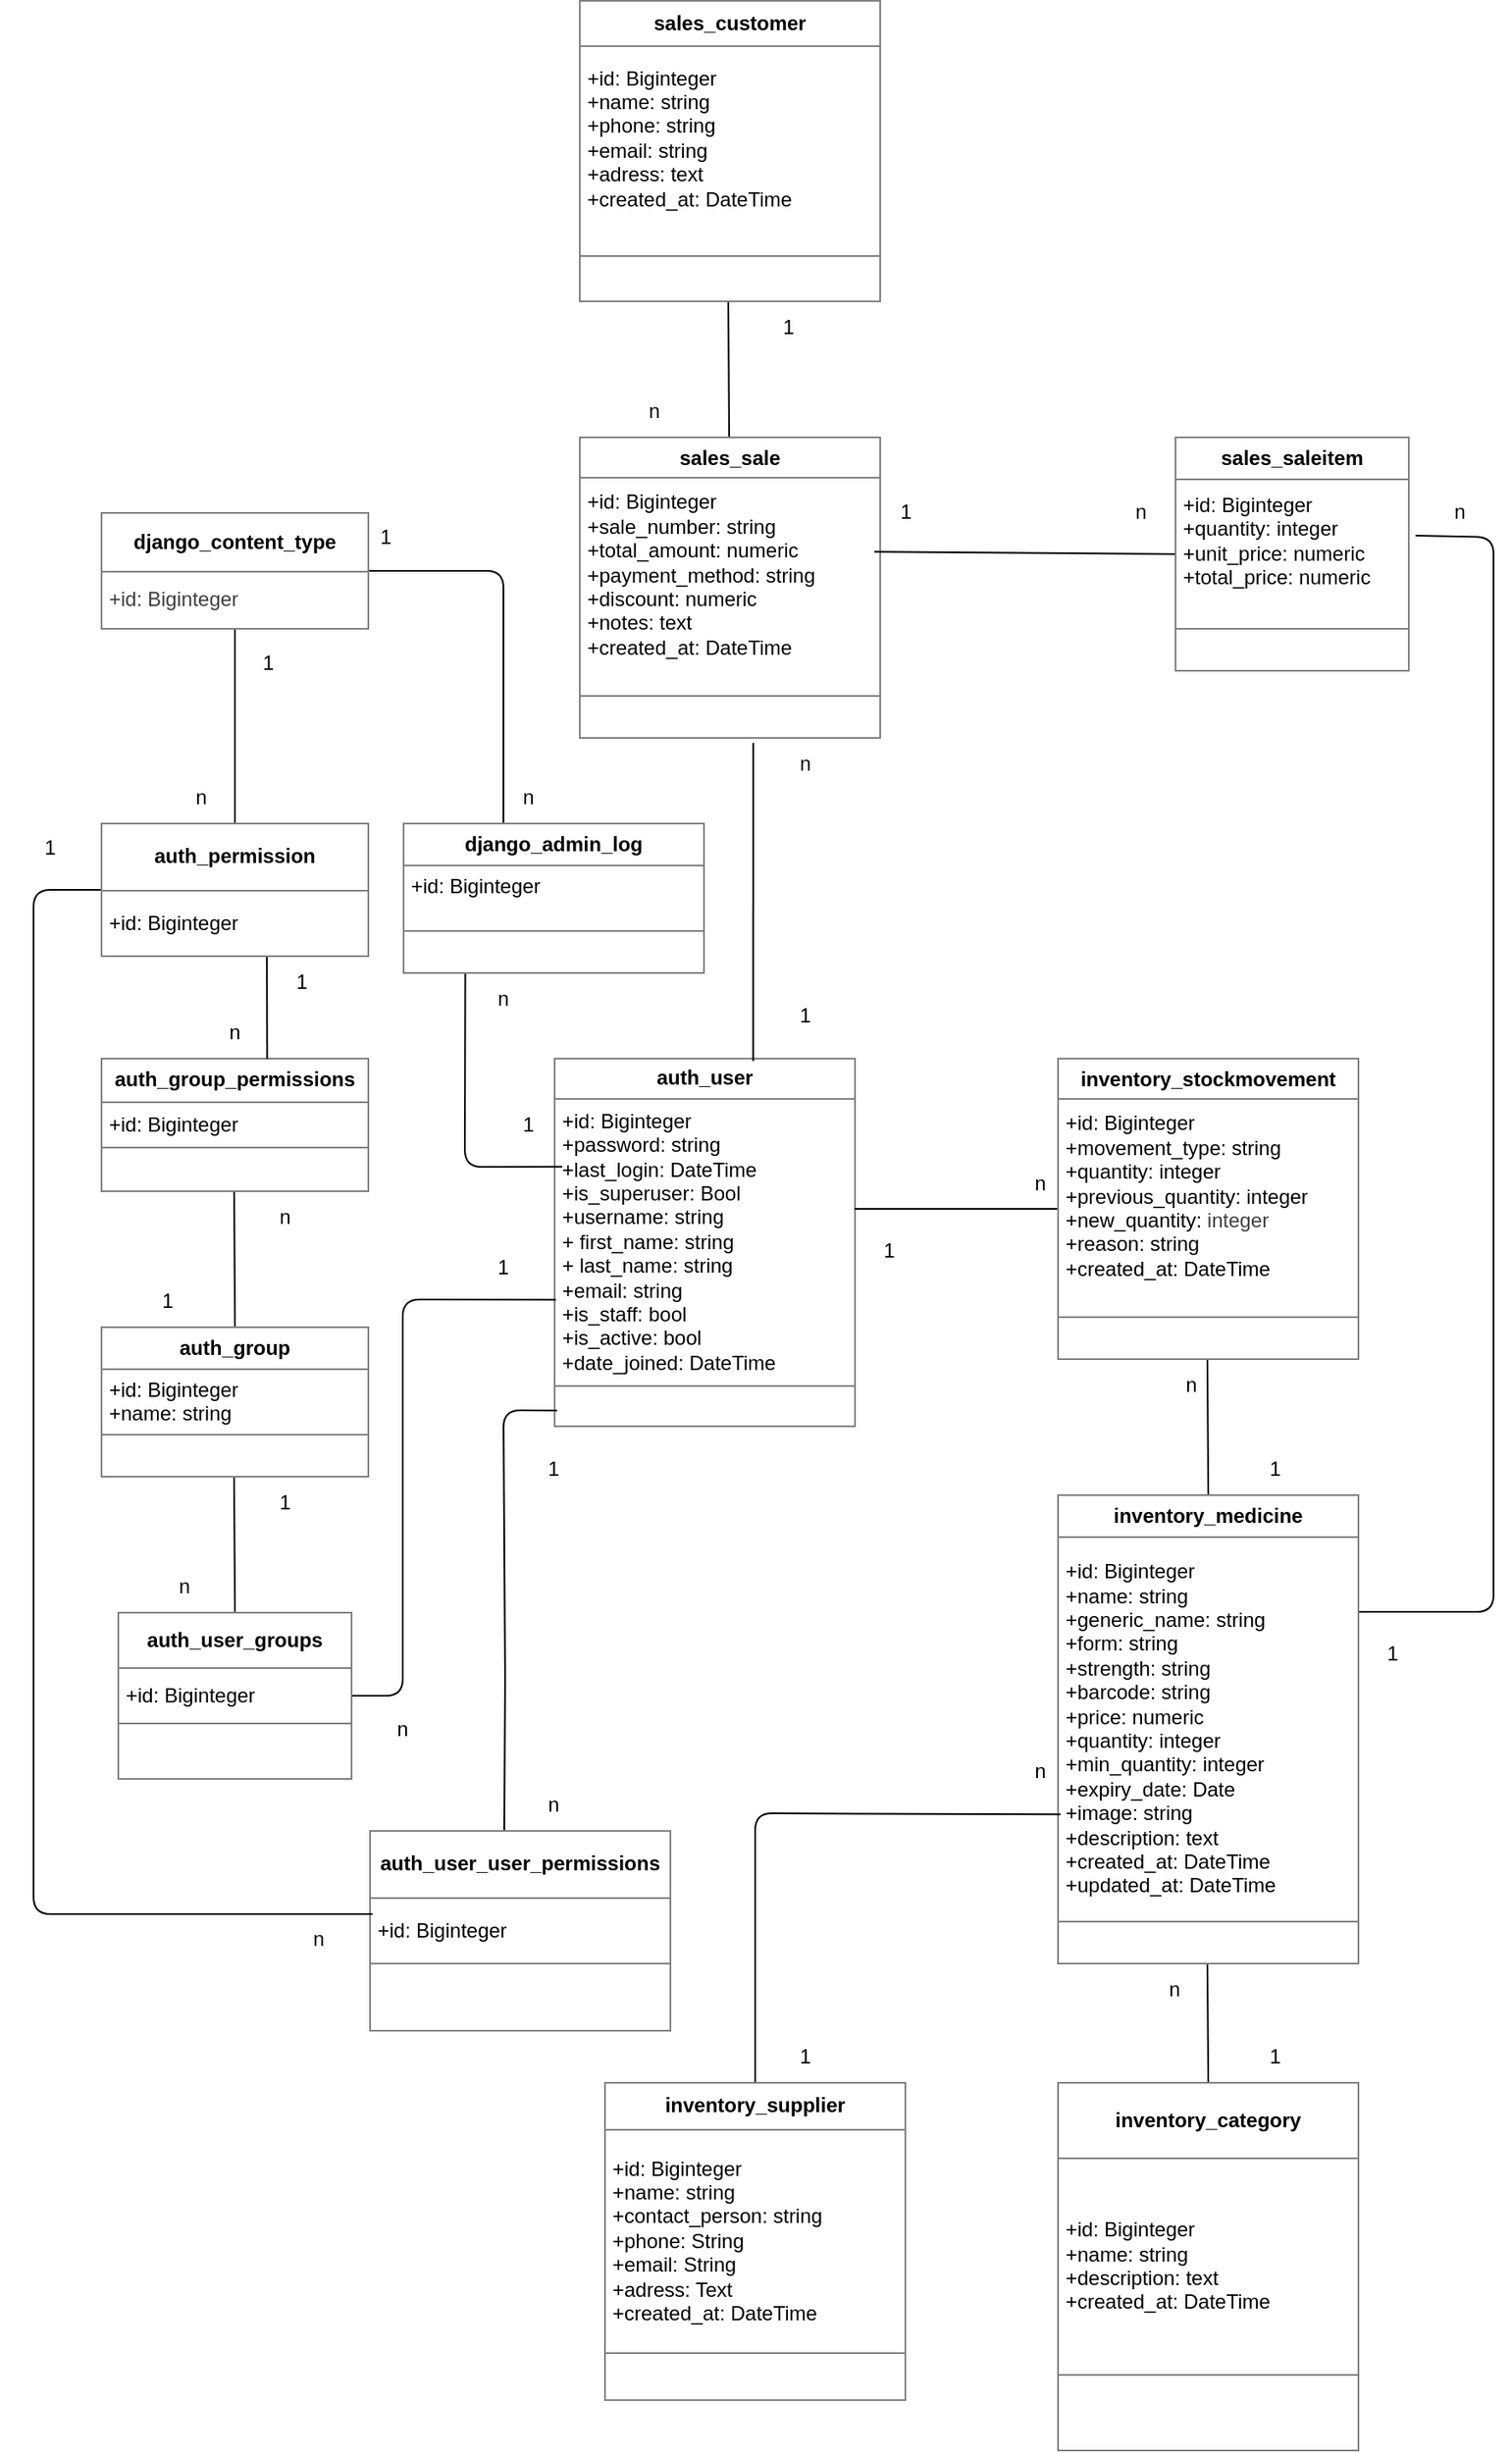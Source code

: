 <mxfile>
    <diagram id="g2DqvVRs4uAkMcymfNZp" name="Page-1">
        <mxGraphModel dx="3474" dy="1894" grid="1" gridSize="10" guides="1" tooltips="1" connect="1" arrows="1" fold="1" page="1" pageScale="1" pageWidth="850" pageHeight="1100" math="0" shadow="0">
            <root>
                <mxCell id="0"/>
                <mxCell id="1" parent="0"/>
                <mxCell id="9" value="&lt;table border=&quot;1&quot; width=&quot;100%&quot; height=&quot;100%&quot; cellpadding=&quot;4&quot; style=&quot;width:100%;height:100%;border-collapse:collapse;&quot;&gt;&lt;tbody&gt;&lt;tr&gt;&lt;th style=&quot;text-align: center;&quot;&gt;inventory_supplier&lt;/th&gt;&lt;/tr&gt;&lt;tr&gt;&lt;td&gt;+id: Biginteger&lt;br&gt;+name: string&lt;br&gt;+contact_person: string&lt;br&gt;+phone: String&lt;br&gt;+email: String&lt;br&gt;+adress: Text&lt;br&gt;+created_at: DateTime&lt;/td&gt;&lt;/tr&gt;&lt;tr&gt;&lt;td&gt;&lt;br&gt;&lt;/td&gt;&lt;/tr&gt;&lt;/tbody&gt;&lt;/table&gt;" style="text;html=1;whiteSpace=wrap;strokeColor=none;fillColor=none;overflow=fill;align=left;" parent="1" vertex="1">
                    <mxGeometry x="-500" y="520" width="180" height="190" as="geometry"/>
                </mxCell>
                <mxCell id="10" value="&lt;table border=&quot;1&quot; width=&quot;100%&quot; height=&quot;100%&quot; cellpadding=&quot;4&quot; style=&quot;width:100%;height:100%;border-collapse:collapse;&quot;&gt;&lt;tbody&gt;&lt;tr&gt;&lt;th align=&quot;center&quot;&gt;auth_user&lt;/th&gt;&lt;/tr&gt;&lt;tr&gt;&lt;td&gt;+id: Biginteger&lt;br&gt;+password: string&lt;br&gt;+last_login: DateTime&lt;br&gt;+is_superuser: Bool&lt;br&gt;+username: string&lt;br&gt;+ first_name: string&lt;br&gt;+ last_name: string&lt;br&gt;+email: string&lt;br&gt;+is_staff: bool&lt;br&gt;+is_active: bool&lt;br&gt;+date_joined: DateTime&lt;/td&gt;&lt;/tr&gt;&lt;tr&gt;&lt;td&gt;&lt;br&gt;&lt;/td&gt;&lt;/tr&gt;&lt;/tbody&gt;&lt;/table&gt;" style="text;html=1;whiteSpace=wrap;strokeColor=none;fillColor=none;overflow=fill;" parent="1" vertex="1">
                    <mxGeometry x="-530" y="-90" width="180" height="220" as="geometry"/>
                </mxCell>
                <mxCell id="13" value="&lt;table border=&quot;1&quot; width=&quot;100%&quot; height=&quot;100%&quot; cellpadding=&quot;4&quot; style=&quot;width:100%;height:100%;border-collapse:collapse;&quot;&gt;&lt;tbody&gt;&lt;tr&gt;&lt;th align=&quot;center&quot;&gt;auth_group_permissions&lt;/th&gt;&lt;/tr&gt;&lt;tr&gt;&lt;td&gt;+id: Biginteger&lt;br&gt;&lt;/td&gt;&lt;/tr&gt;&lt;tr&gt;&lt;td&gt;&lt;br&gt;&lt;/td&gt;&lt;/tr&gt;&lt;/tbody&gt;&lt;/table&gt;" style="text;html=1;whiteSpace=wrap;strokeColor=none;fillColor=none;overflow=fill;" parent="1" vertex="1">
                    <mxGeometry x="-800" y="-90" width="160" height="80" as="geometry"/>
                </mxCell>
                <mxCell id="14" value="&lt;table border=&quot;1&quot; width=&quot;100%&quot; height=&quot;100%&quot; cellpadding=&quot;4&quot; style=&quot;width:100%;height:100%;border-collapse:collapse;&quot;&gt;&lt;tbody&gt;&lt;tr&gt;&lt;th align=&quot;center&quot;&gt;auth_permission&lt;/th&gt;&lt;/tr&gt;&lt;tr&gt;&lt;td&gt;+id: Biginteger&lt;br&gt;&lt;/td&gt;&lt;/tr&gt;&lt;/tbody&gt;&lt;/table&gt;" style="text;html=1;whiteSpace=wrap;strokeColor=none;fillColor=none;overflow=fill;" parent="1" vertex="1">
                    <mxGeometry x="-800" y="-230" width="160" height="80" as="geometry"/>
                </mxCell>
                <mxCell id="16" value="&lt;table border=&quot;1&quot; width=&quot;100%&quot; height=&quot;100%&quot; cellpadding=&quot;4&quot; style=&quot;width:100%;height:100%;border-collapse:collapse;&quot;&gt;&lt;tbody&gt;&lt;tr&gt;&lt;th align=&quot;center&quot;&gt;auth_user_groups&lt;/th&gt;&lt;/tr&gt;&lt;tr&gt;&lt;td&gt;+id: Biginteger&lt;br&gt;&lt;/td&gt;&lt;/tr&gt;&lt;tr&gt;&lt;td&gt;&lt;br&gt;&lt;/td&gt;&lt;/tr&gt;&lt;/tbody&gt;&lt;/table&gt;" style="text;html=1;whiteSpace=wrap;strokeColor=none;fillColor=none;overflow=fill;" parent="1" vertex="1">
                    <mxGeometry x="-790" y="240" width="140" height="100" as="geometry"/>
                </mxCell>
                <mxCell id="17" value="&lt;table border=&quot;1&quot; width=&quot;100%&quot; height=&quot;100%&quot; cellpadding=&quot;4&quot; style=&quot;width:100%;height:100%;border-collapse:collapse;&quot;&gt;&lt;tbody&gt;&lt;tr&gt;&lt;th align=&quot;center&quot;&gt;auth_user_user_permissions&lt;/th&gt;&lt;/tr&gt;&lt;tr&gt;&lt;td&gt;+id: Biginteger&lt;br&gt;&lt;/td&gt;&lt;/tr&gt;&lt;tr&gt;&lt;td&gt;&lt;br&gt;&lt;/td&gt;&lt;/tr&gt;&lt;/tbody&gt;&lt;/table&gt;" style="text;html=1;whiteSpace=wrap;strokeColor=none;fillColor=none;overflow=fill;" parent="1" vertex="1">
                    <mxGeometry x="-640" y="370" width="180" height="120" as="geometry"/>
                </mxCell>
                <mxCell id="18" value="&lt;table border=&quot;1&quot; width=&quot;100%&quot; height=&quot;100%&quot; cellpadding=&quot;4&quot; style=&quot;width:100%;height:100%;border-collapse:collapse;&quot;&gt;&lt;tbody&gt;&lt;tr&gt;&lt;th align=&quot;center&quot;&gt;inventory_category&lt;/th&gt;&lt;/tr&gt;&lt;tr&gt;&lt;td&gt;+id: Biginteger&lt;br&gt;+name: string&lt;br&gt;+description: text&lt;br&gt;+created_at: DateTime&lt;/td&gt;&lt;/tr&gt;&lt;tr&gt;&lt;td&gt;&lt;br&gt;&lt;/td&gt;&lt;/tr&gt;&lt;/tbody&gt;&lt;/table&gt;" style="text;html=1;whiteSpace=wrap;strokeColor=none;fillColor=none;overflow=fill;" parent="1" vertex="1">
                    <mxGeometry x="-230" y="520" width="180" height="220" as="geometry"/>
                </mxCell>
                <mxCell id="19" value="&lt;table border=&quot;1&quot; width=&quot;100%&quot; height=&quot;100%&quot; cellpadding=&quot;4&quot; style=&quot;width:100%;height:100%;border-collapse:collapse;&quot;&gt;&lt;tbody&gt;&lt;tr&gt;&lt;th align=&quot;center&quot;&gt;inventory_medicine&lt;/th&gt;&lt;/tr&gt;&lt;tr&gt;&lt;td&gt;+id: Biginteger&lt;br&gt;+name: string&lt;br&gt;+generic_name: string&lt;br&gt;+form: string&lt;br&gt;+strength: string&lt;br&gt;+barcode: string&lt;br&gt;+price:&amp;nbsp;numeric&lt;br&gt;+quantity: integer&lt;br&gt;+min_quantity: integer&lt;br&gt;+expiry_date: Date&lt;br&gt;+image: string&lt;br&gt;+description: text&lt;br&gt;+created_at: DateTime&lt;br&gt;+updated_at: DateTime&lt;br&gt;&lt;/td&gt;&lt;/tr&gt;&lt;tr&gt;&lt;td&gt;&lt;br&gt;&lt;/td&gt;&lt;/tr&gt;&lt;/tbody&gt;&lt;/table&gt;" style="text;html=1;whiteSpace=wrap;strokeColor=none;fillColor=none;overflow=fill;" parent="1" vertex="1">
                    <mxGeometry x="-230" y="170" width="180" height="280" as="geometry"/>
                </mxCell>
                <mxCell id="21" value="&lt;table border=&quot;1&quot; width=&quot;100%&quot; height=&quot;100%&quot; cellpadding=&quot;4&quot; style=&quot;width:100%;height:100%;border-collapse:collapse;&quot;&gt;&lt;tbody&gt;&lt;tr&gt;&lt;th align=&quot;center&quot;&gt;inventory_stockmovement&lt;/th&gt;&lt;/tr&gt;&lt;tr&gt;&lt;td&gt;+id: Biginteger&lt;br&gt;+movement_type: string&lt;br&gt;+quantity: integer&lt;br&gt;+previous_quantity: integer&lt;br&gt;+new_quantity:&amp;nbsp;&lt;span style=&quot;color: rgb(63, 63, 63);&quot;&gt;integer&lt;/span&gt;&lt;br&gt;+reason: string&lt;br&gt;+created_at:&amp;nbsp;DateTime&lt;br&gt;&lt;br&gt;&lt;/td&gt;&lt;/tr&gt;&lt;tr&gt;&lt;td&gt;&lt;br&gt;&lt;/td&gt;&lt;/tr&gt;&lt;/tbody&gt;&lt;/table&gt;" style="text;html=1;whiteSpace=wrap;strokeColor=none;fillColor=none;overflow=fill;" parent="1" vertex="1">
                    <mxGeometry x="-230" y="-90" width="180" height="180" as="geometry"/>
                </mxCell>
                <mxCell id="22" value="&lt;table border=&quot;1&quot; width=&quot;100%&quot; height=&quot;100%&quot; cellpadding=&quot;4&quot; style=&quot;width:100%;height:100%;border-collapse:collapse;&quot;&gt;&lt;tbody&gt;&lt;tr&gt;&lt;th align=&quot;center&quot;&gt;sales_customer&lt;/th&gt;&lt;/tr&gt;&lt;tr&gt;&lt;td&gt;+id: Biginteger&lt;br&gt;+name: string&lt;br&gt;+phone: string&lt;br&gt;+email: string&lt;br&gt;+adress: text&lt;br&gt;+created_at:&amp;nbsp;DateTime&lt;br&gt;&lt;br&gt;&lt;/td&gt;&lt;/tr&gt;&lt;tr&gt;&lt;td&gt;&lt;br&gt;&lt;/td&gt;&lt;/tr&gt;&lt;/tbody&gt;&lt;/table&gt;" style="text;html=1;whiteSpace=wrap;strokeColor=none;fillColor=none;overflow=fill;" parent="1" vertex="1">
                    <mxGeometry x="-515" y="-720" width="180" height="180" as="geometry"/>
                </mxCell>
                <mxCell id="23" value="&lt;table border=&quot;1&quot; width=&quot;100%&quot; height=&quot;100%&quot; cellpadding=&quot;4&quot; style=&quot;width:100%;height:100%;border-collapse:collapse;&quot;&gt;&lt;tbody&gt;&lt;tr&gt;&lt;th align=&quot;center&quot;&gt;sales_sale&lt;/th&gt;&lt;/tr&gt;&lt;tr&gt;&lt;td&gt;+id: Biginteger&lt;br&gt;+sale_number: string&lt;br&gt;+total_amount: numeric&lt;br&gt;+payment_method: string&lt;br&gt;+discount: numeric&lt;br&gt;+notes: text&lt;br&gt;+created_at: DateTime&lt;br&gt;&lt;br&gt;&lt;/td&gt;&lt;/tr&gt;&lt;tr&gt;&lt;td&gt;&lt;br&gt;&lt;/td&gt;&lt;/tr&gt;&lt;/tbody&gt;&lt;/table&gt;" style="text;html=1;whiteSpace=wrap;strokeColor=none;fillColor=none;overflow=fill;" parent="1" vertex="1">
                    <mxGeometry x="-515" y="-460" width="180" height="180" as="geometry"/>
                </mxCell>
                <mxCell id="24" value="&lt;table border=&quot;1&quot; width=&quot;100%&quot; height=&quot;100%&quot; cellpadding=&quot;4&quot; style=&quot;width:100%;height:100%;border-collapse:collapse;&quot;&gt;&lt;tbody&gt;&lt;tr&gt;&lt;th align=&quot;center&quot;&gt;sales_saleitem&lt;/th&gt;&lt;/tr&gt;&lt;tr&gt;&lt;td&gt;+id: Biginteger&lt;br&gt;+quantity: integer&lt;br&gt;+unit_price: numeric&lt;br&gt;+total_price: numeric&lt;br&gt;&lt;br&gt;&lt;/td&gt;&lt;/tr&gt;&lt;tr&gt;&lt;td&gt;&lt;br&gt;&lt;/td&gt;&lt;/tr&gt;&lt;/tbody&gt;&lt;/table&gt;" style="text;html=1;whiteSpace=wrap;strokeColor=none;fillColor=none;overflow=fill;" parent="1" vertex="1">
                    <mxGeometry x="-160" y="-460" width="140" height="140" as="geometry"/>
                </mxCell>
                <mxCell id="27" value="&lt;table border=&quot;1&quot; width=&quot;100%&quot; height=&quot;100%&quot; cellpadding=&quot;4&quot; style=&quot;width:100%;height:100%;border-collapse:collapse;&quot;&gt;&lt;tbody&gt;&lt;tr&gt;&lt;th align=&quot;center&quot;&gt;django_content_type&lt;/th&gt;&lt;/tr&gt;&lt;tr&gt;&lt;td&gt;&lt;span style=&quot;color: rgb(63, 63, 63);&quot;&gt;+id: Biginteger&lt;/span&gt;&lt;br style=&quot;color: rgb(63, 63, 63);&quot;&gt;&lt;/td&gt;&lt;/tr&gt;&lt;/tbody&gt;&lt;/table&gt;" style="text;html=1;whiteSpace=wrap;strokeColor=none;fillColor=none;overflow=fill;" parent="1" vertex="1">
                    <mxGeometry x="-800" y="-415" width="160" height="70" as="geometry"/>
                </mxCell>
                <mxCell id="28" value="" style="endArrow=none;html=1;exitX=0.62;exitY=0.008;exitDx=0;exitDy=0;exitPerimeter=0;entryX=0.619;entryY=1;entryDx=0;entryDy=0;entryPerimeter=0;" parent="1" source="13" edge="1">
                    <mxGeometry width="50" height="50" relative="1" as="geometry">
                        <mxPoint x="-420" as="sourcePoint"/>
                        <mxPoint x="-700.96" y="-150" as="targetPoint"/>
                    </mxGeometry>
                </mxCell>
                <mxCell id="29" value="" style="endArrow=none;html=1;exitX=0.5;exitY=1;exitDx=0;exitDy=0;entryX=0.5;entryY=0;entryDx=0;entryDy=0;" parent="1" source="27" target="14" edge="1">
                    <mxGeometry width="50" height="50" relative="1" as="geometry">
                        <mxPoint x="-780.0" y="-280" as="sourcePoint"/>
                        <mxPoint x="-450.64" y="-278" as="targetPoint"/>
                    </mxGeometry>
                </mxCell>
                <mxCell id="30" value="&lt;table border=&quot;1&quot; width=&quot;100%&quot; height=&quot;100%&quot; cellpadding=&quot;4&quot; style=&quot;width:100%;height:100%;border-collapse:collapse;&quot;&gt;&lt;tbody&gt;&lt;tr&gt;&lt;th align=&quot;center&quot;&gt;auth_group&lt;/th&gt;&lt;/tr&gt;&lt;tr&gt;&lt;td&gt;+id: Biginteger&lt;br&gt;+name: string&lt;br&gt;&lt;/td&gt;&lt;/tr&gt;&lt;tr&gt;&lt;td&gt;&lt;br&gt;&lt;/td&gt;&lt;/tr&gt;&lt;/tbody&gt;&lt;/table&gt;" style="text;html=1;whiteSpace=wrap;strokeColor=none;fillColor=none;overflow=fill;" parent="1" vertex="1">
                    <mxGeometry x="-800" y="70" width="160" height="90" as="geometry"/>
                </mxCell>
                <mxCell id="31" value="" style="endArrow=none;html=1;exitX=0.5;exitY=0;exitDx=0;exitDy=0;entryX=0.619;entryY=1;entryDx=0;entryDy=0;entryPerimeter=0;" parent="1" source="30" edge="1">
                    <mxGeometry width="50" height="50" relative="1" as="geometry">
                        <mxPoint x="-720.5" y="51" as="sourcePoint"/>
                        <mxPoint x="-720.46" y="-10" as="targetPoint"/>
                    </mxGeometry>
                </mxCell>
                <mxCell id="32" value="" style="endArrow=none;html=1;entryX=0.5;entryY=1;entryDx=0;entryDy=0;" edge="1" parent="1">
                    <mxGeometry width="50" height="50" relative="1" as="geometry">
                        <mxPoint x="-720" y="240" as="sourcePoint"/>
                        <mxPoint x="-720.5" y="160" as="targetPoint"/>
                    </mxGeometry>
                </mxCell>
                <mxCell id="34" value="" style="endArrow=none;html=1;exitX=0.011;exitY=0.417;exitDx=0;exitDy=0;exitPerimeter=0;entryX=0;entryY=0.5;entryDx=0;entryDy=0;" edge="1" parent="1" source="17" target="14">
                    <mxGeometry width="50" height="50" relative="1" as="geometry">
                        <mxPoint x="-650" y="419.96" as="sourcePoint"/>
                        <mxPoint x="-810" y="-210" as="targetPoint"/>
                        <Array as="points">
                            <mxPoint x="-840" y="420"/>
                            <mxPoint x="-840" y="-190"/>
                        </Array>
                    </mxGeometry>
                </mxCell>
                <mxCell id="35" value="" style="endArrow=none;html=1;entryX=0.011;entryY=0.955;entryDx=0;entryDy=0;entryPerimeter=0;" edge="1" parent="1" target="10">
                    <mxGeometry width="50" height="50" relative="1" as="geometry">
                        <mxPoint x="-559.5" y="370" as="sourcePoint"/>
                        <mxPoint x="-560" y="80" as="targetPoint"/>
                        <Array as="points">
                            <mxPoint x="-559" y="280"/>
                            <mxPoint x="-560" y="120"/>
                        </Array>
                    </mxGeometry>
                </mxCell>
                <mxCell id="37" value="" style="endArrow=none;html=1;exitX=1;exitY=0.5;exitDx=0;exitDy=0;entryX=0.007;entryY=0.655;entryDx=0;entryDy=0;entryPerimeter=0;" edge="1" parent="1" source="16" target="10">
                    <mxGeometry width="50" height="50" relative="1" as="geometry">
                        <mxPoint x="-619.5" y="295" as="sourcePoint"/>
                        <mxPoint x="-620" y="80" as="targetPoint"/>
                        <Array as="points">
                            <mxPoint x="-620" y="290"/>
                            <mxPoint x="-620" y="54"/>
                        </Array>
                    </mxGeometry>
                </mxCell>
                <mxCell id="38" value="" style="endArrow=none;html=1;exitX=0.996;exitY=0.409;exitDx=0;exitDy=0;entryX=0;entryY=0.5;entryDx=0;entryDy=0;exitPerimeter=0;" edge="1" parent="1" source="10" target="21">
                    <mxGeometry width="50" height="50" relative="1" as="geometry">
                        <mxPoint x="-279.54" y="50" as="sourcePoint"/>
                        <mxPoint x="-280.0" y="-30" as="targetPoint"/>
                    </mxGeometry>
                </mxCell>
                <mxCell id="39" value="" style="endArrow=none;html=1;entryX=0.5;entryY=1;entryDx=0;entryDy=0;" edge="1" parent="1">
                    <mxGeometry width="50" height="50" relative="1" as="geometry">
                        <mxPoint x="-140" y="170" as="sourcePoint"/>
                        <mxPoint x="-140.5" y="90" as="targetPoint"/>
                    </mxGeometry>
                </mxCell>
                <mxCell id="41" value="" style="endArrow=none;html=1;entryX=0.5;entryY=1;entryDx=0;entryDy=0;" edge="1" parent="1">
                    <mxGeometry width="50" height="50" relative="1" as="geometry">
                        <mxPoint x="-140" y="520" as="sourcePoint"/>
                        <mxPoint x="-140.5" y="450" as="targetPoint"/>
                    </mxGeometry>
                </mxCell>
                <mxCell id="42" value="" style="endArrow=none;html=1;exitX=0.207;exitY=0.994;exitDx=0;exitDy=0;entryX=0.028;entryY=0.295;entryDx=0;entryDy=0;entryPerimeter=0;exitPerimeter=0;" edge="1" parent="1" source="47" target="10">
                    <mxGeometry width="50" height="50" relative="1" as="geometry">
                        <mxPoint x="-440.5" y="-210" as="sourcePoint"/>
                        <mxPoint x="-440.5" y="-95" as="targetPoint"/>
                        <Array as="points">
                            <mxPoint x="-583" y="-25"/>
                        </Array>
                    </mxGeometry>
                </mxCell>
                <mxCell id="43" value="" style="endArrow=none;html=1;exitX=0.5;exitY=1;exitDx=0;exitDy=0;fontStyle=1" edge="1" parent="1">
                    <mxGeometry width="50" height="50" relative="1" as="geometry">
                        <mxPoint x="-426" y="-540" as="sourcePoint"/>
                        <mxPoint x="-425.5" y="-460" as="targetPoint"/>
                    </mxGeometry>
                </mxCell>
                <mxCell id="44" value="" style="endArrow=none;html=1;exitX=0;exitY=0.5;exitDx=0;exitDy=0;entryX=0.978;entryY=0.381;entryDx=0;entryDy=0;entryPerimeter=0;" edge="1" parent="1" source="24" target="23">
                    <mxGeometry width="50" height="50" relative="1" as="geometry">
                        <mxPoint x="-430.5" y="-460" as="sourcePoint"/>
                        <mxPoint x="-430" y="-380" as="targetPoint"/>
                    </mxGeometry>
                </mxCell>
                <mxCell id="45" value="" style="endArrow=none;html=1;entryX=0.011;entryY=0.681;entryDx=0;entryDy=0;entryPerimeter=0;" edge="1" parent="1" target="19">
                    <mxGeometry width="50" height="50" relative="1" as="geometry">
                        <mxPoint x="-410" y="520" as="sourcePoint"/>
                        <mxPoint x="-410.5" y="450" as="targetPoint"/>
                        <Array as="points">
                            <mxPoint x="-410" y="360"/>
                        </Array>
                    </mxGeometry>
                </mxCell>
                <mxCell id="46" value="" style="endArrow=none;html=1;exitX=1;exitY=0.25;exitDx=0;exitDy=0;entryX=1.025;entryY=0.421;entryDx=0;entryDy=0;entryPerimeter=0;" edge="1" parent="1" source="19" target="24">
                    <mxGeometry width="50" height="50" relative="1" as="geometry">
                        <mxPoint x="30" y="240" as="sourcePoint"/>
                        <mxPoint x="30" y="-400" as="targetPoint"/>
                        <Array as="points">
                            <mxPoint x="30" y="240"/>
                            <mxPoint x="30" y="-345"/>
                            <mxPoint x="30" y="-400"/>
                        </Array>
                    </mxGeometry>
                </mxCell>
                <mxCell id="47" value="&lt;table border=&quot;1&quot; width=&quot;100%&quot; height=&quot;100%&quot; cellpadding=&quot;4&quot; style=&quot;width:100%;height:100%;border-collapse:collapse;&quot;&gt;&lt;tbody&gt;&lt;tr&gt;&lt;th align=&quot;center&quot;&gt;django_admin_log&lt;/th&gt;&lt;/tr&gt;&lt;tr&gt;&lt;td&gt;+id: Biginteger&lt;br&gt;&lt;br&gt;&lt;/td&gt;&lt;/tr&gt;&lt;tr&gt;&lt;td&gt;&lt;br&gt;&lt;/td&gt;&lt;/tr&gt;&lt;/tbody&gt;&lt;/table&gt;" style="text;html=1;whiteSpace=wrap;strokeColor=none;fillColor=none;overflow=fill;" vertex="1" parent="1">
                    <mxGeometry x="-620" y="-230" width="180" height="90" as="geometry"/>
                </mxCell>
                <mxCell id="48" value="" style="endArrow=none;html=1;entryX=0.66;entryY=0.009;entryDx=0;entryDy=0;exitX=0.577;exitY=1.014;exitDx=0;exitDy=0;entryPerimeter=0;exitPerimeter=0;" edge="1" parent="1" source="23" target="10">
                    <mxGeometry width="50" height="50" relative="1" as="geometry">
                        <mxPoint x="-440" y="210" as="sourcePoint"/>
                        <mxPoint x="-440.5" y="130" as="targetPoint"/>
                    </mxGeometry>
                </mxCell>
                <mxCell id="50" value="" style="endArrow=none;html=1;exitX=1;exitY=0.5;exitDx=0;exitDy=0;entryX=0.5;entryY=0;entryDx=0;entryDy=0;" edge="1" parent="1" source="27">
                    <mxGeometry width="50" height="50" relative="1" as="geometry">
                        <mxPoint x="-560" y="-345" as="sourcePoint"/>
                        <mxPoint x="-560" y="-230" as="targetPoint"/>
                        <Array as="points">
                            <mxPoint x="-560" y="-380"/>
                        </Array>
                    </mxGeometry>
                </mxCell>
                <mxCell id="51" value="1" style="text;html=1;align=center;verticalAlign=middle;whiteSpace=wrap;rounded=0;" vertex="1" parent="1">
                    <mxGeometry x="-420" y="-540" width="60" height="30" as="geometry"/>
                </mxCell>
                <mxCell id="52" value="n" style="text;html=1;align=center;verticalAlign=middle;whiteSpace=wrap;rounded=0;" vertex="1" parent="1">
                    <mxGeometry x="-500" y="-490" width="60" height="30" as="geometry"/>
                </mxCell>
                <mxCell id="56" value="1" style="text;html=1;align=center;verticalAlign=middle;whiteSpace=wrap;rounded=0;" vertex="1" parent="1">
                    <mxGeometry x="-350" y="-430" width="60" height="30" as="geometry"/>
                </mxCell>
                <mxCell id="58" value="n" style="text;html=1;align=center;verticalAlign=middle;whiteSpace=wrap;rounded=0;" vertex="1" parent="1">
                    <mxGeometry x="-210" y="-430" width="60" height="30" as="geometry"/>
                </mxCell>
                <mxCell id="59" value="n" style="text;html=1;align=center;verticalAlign=middle;whiteSpace=wrap;rounded=0;" vertex="1" parent="1">
                    <mxGeometry x="-410" y="-280" width="60" height="30" as="geometry"/>
                </mxCell>
                <mxCell id="60" value="1" style="text;html=1;align=center;verticalAlign=middle;whiteSpace=wrap;rounded=0;" vertex="1" parent="1">
                    <mxGeometry x="-410" y="-130" width="60" height="30" as="geometry"/>
                </mxCell>
                <mxCell id="61" value="1" style="text;html=1;align=center;verticalAlign=middle;whiteSpace=wrap;rounded=0;" vertex="1" parent="1">
                    <mxGeometry x="-660" y="-415" width="60" height="30" as="geometry"/>
                </mxCell>
                <mxCell id="62" value="n&lt;span style=&quot;font-family: monospace; font-size: 0px; text-align: start; text-wrap-mode: nowrap;&quot;&gt;%3CmxGraphModel%3E%3Croot%3E%3CmxCell%20id%3D%220%22%2F%3E%3CmxCell%20id%3D%221%22%20parent%3D%220%22%2F%3E%3CmxCell%20id%3D%222%22%20value%3D%221%22%20style%3D%22text%3Bhtml%3D1%3Balign%3Dcenter%3BverticalAlign%3Dmiddle%3BwhiteSpace%3Dwrap%3Brounded%3D0%3B%22%20vertex%3D%221%22%20parent%3D%221%22%3E%3CmxGeometry%20x%3D%22-420%22%20y%3D%22-540%22%20width%3D%2260%22%20height%3D%2230%22%20as%3D%22geometry%22%2F%3E%3C%2FmxCell%3E%3C%2Froot%3E%3C%2FmxGraphModel%3E&lt;/span&gt;" style="text;html=1;align=center;verticalAlign=middle;whiteSpace=wrap;rounded=0;" vertex="1" parent="1">
                    <mxGeometry x="-575" y="-260" width="60" height="30" as="geometry"/>
                </mxCell>
                <mxCell id="63" value="1" style="text;html=1;align=center;verticalAlign=middle;whiteSpace=wrap;rounded=0;" vertex="1" parent="1">
                    <mxGeometry x="-575" y="-65" width="60" height="30" as="geometry"/>
                </mxCell>
                <mxCell id="66" value="n" style="text;html=1;align=center;verticalAlign=middle;whiteSpace=wrap;rounded=0;" vertex="1" parent="1">
                    <mxGeometry x="-590" y="-140" width="60" height="30" as="geometry"/>
                </mxCell>
                <mxCell id="67" value="1" style="text;html=1;align=center;verticalAlign=middle;whiteSpace=wrap;rounded=0;" vertex="1" parent="1">
                    <mxGeometry x="-730" y="-340" width="60" height="30" as="geometry"/>
                </mxCell>
                <mxCell id="68" value="n" style="text;html=1;align=center;verticalAlign=middle;whiteSpace=wrap;rounded=0;" vertex="1" parent="1">
                    <mxGeometry x="-770" y="-260" width="60" height="30" as="geometry"/>
                </mxCell>
                <mxCell id="69" value="1" style="text;html=1;align=center;verticalAlign=middle;whiteSpace=wrap;rounded=0;" vertex="1" parent="1">
                    <mxGeometry x="-710" y="-150" width="60" height="30" as="geometry"/>
                </mxCell>
                <mxCell id="70" value="n" style="text;html=1;align=center;verticalAlign=middle;whiteSpace=wrap;rounded=0;" vertex="1" parent="1">
                    <mxGeometry x="-750" y="-120" width="60" height="30" as="geometry"/>
                </mxCell>
                <mxCell id="71" value="n" style="text;html=1;align=center;verticalAlign=middle;whiteSpace=wrap;rounded=0;" vertex="1" parent="1">
                    <mxGeometry x="-720" y="-10" width="60" height="30" as="geometry"/>
                </mxCell>
                <mxCell id="72" value="1" style="text;html=1;align=center;verticalAlign=middle;whiteSpace=wrap;rounded=0;" vertex="1" parent="1">
                    <mxGeometry x="-790" y="40" width="60" height="30" as="geometry"/>
                </mxCell>
                <mxCell id="73" value="1" style="text;html=1;align=center;verticalAlign=middle;whiteSpace=wrap;rounded=0;" vertex="1" parent="1">
                    <mxGeometry x="-720" y="160" width="60" height="30" as="geometry"/>
                </mxCell>
                <mxCell id="74" value="n" style="text;html=1;align=center;verticalAlign=middle;whiteSpace=wrap;rounded=0;" vertex="1" parent="1">
                    <mxGeometry x="-780" y="210" width="60" height="30" as="geometry"/>
                </mxCell>
                <mxCell id="75" value="1" style="text;html=1;align=center;verticalAlign=middle;whiteSpace=wrap;rounded=0;" vertex="1" parent="1">
                    <mxGeometry x="-590" y="20" width="60" height="30" as="geometry"/>
                </mxCell>
                <mxCell id="76" value="n" style="text;html=1;align=center;verticalAlign=middle;whiteSpace=wrap;rounded=0;" vertex="1" parent="1">
                    <mxGeometry x="-650" y="295" width="60" height="30" as="geometry"/>
                </mxCell>
                <mxCell id="77" value="n" style="text;html=1;align=center;verticalAlign=middle;whiteSpace=wrap;rounded=0;" vertex="1" parent="1">
                    <mxGeometry x="-560" y="340" width="60" height="30" as="geometry"/>
                </mxCell>
                <mxCell id="78" value="1" style="text;html=1;align=center;verticalAlign=middle;whiteSpace=wrap;rounded=0;" vertex="1" parent="1">
                    <mxGeometry x="-560" y="140" width="60" height="30" as="geometry"/>
                </mxCell>
                <mxCell id="79" value="n" style="text;html=1;align=center;verticalAlign=middle;whiteSpace=wrap;rounded=0;" vertex="1" parent="1">
                    <mxGeometry x="-270" y="-30" width="60" height="30" as="geometry"/>
                </mxCell>
                <mxCell id="80" value="1" style="text;html=1;align=center;verticalAlign=middle;whiteSpace=wrap;rounded=0;" vertex="1" parent="1">
                    <mxGeometry x="-360" y="10" width="60" height="30" as="geometry"/>
                </mxCell>
                <mxCell id="81" value="n" style="text;html=1;align=center;verticalAlign=middle;whiteSpace=wrap;rounded=0;" vertex="1" parent="1">
                    <mxGeometry x="-180" y="90" width="60" height="30" as="geometry"/>
                </mxCell>
                <mxCell id="82" value="1" style="text;html=1;align=center;verticalAlign=middle;whiteSpace=wrap;rounded=0;" vertex="1" parent="1">
                    <mxGeometry x="-130" y="140" width="60" height="30" as="geometry"/>
                </mxCell>
                <mxCell id="85" value="n" style="text;html=1;align=center;verticalAlign=middle;whiteSpace=wrap;rounded=0;" vertex="1" parent="1">
                    <mxGeometry x="-20" y="-430" width="60" height="30" as="geometry"/>
                </mxCell>
                <mxCell id="86" value="1" style="text;html=1;align=center;verticalAlign=middle;whiteSpace=wrap;rounded=0;" vertex="1" parent="1">
                    <mxGeometry x="-60" y="250" width="60" height="30" as="geometry"/>
                </mxCell>
                <mxCell id="87" value="n" style="text;html=1;align=center;verticalAlign=middle;whiteSpace=wrap;rounded=0;" vertex="1" parent="1">
                    <mxGeometry x="-270" y="320" width="60" height="30" as="geometry"/>
                </mxCell>
                <mxCell id="89" value="1&lt;span style=&quot;font-family: monospace; font-size: 0px; text-align: start; text-wrap-mode: nowrap;&quot;&gt;%3CmxGraphModel%3E%3Croot%3E%3CmxCell%20id%3D%220%22%2F%3E%3CmxCell%20id%3D%221%22%20parent%3D%220%22%2F%3E%3CmxCell%20id%3D%222%22%20value%3D%22n%22%20style%3D%22text%3Bhtml%3D1%3Balign%3Dcenter%3BverticalAlign%3Dmiddle%3BwhiteSpace%3Dwrap%3Brounded%3D0%3B%22%20vertex%3D%221%22%20parent%3D%221%22%3E%3CmxGeometry%20x%3D%22-270%22%20y%3D%22320%22%20width%3D%2260%22%20height%3D%2230%22%20as%3D%22geometry%22%2F%3E%3C%2FmxCell%3E%3C%2Froot%3E%3C%2FmxGraphModel%3E&lt;/span&gt;" style="text;html=1;align=center;verticalAlign=middle;whiteSpace=wrap;rounded=0;" vertex="1" parent="1">
                    <mxGeometry x="-410" y="490" width="60" height="30" as="geometry"/>
                </mxCell>
                <mxCell id="90" value="n" style="text;html=1;align=center;verticalAlign=middle;whiteSpace=wrap;rounded=0;" vertex="1" parent="1">
                    <mxGeometry x="-190" y="450" width="60" height="30" as="geometry"/>
                </mxCell>
                <mxCell id="91" value="1" style="text;html=1;align=center;verticalAlign=middle;whiteSpace=wrap;rounded=0;" vertex="1" parent="1">
                    <mxGeometry x="-130" y="490" width="60" height="30" as="geometry"/>
                </mxCell>
                <mxCell id="92" value="n" style="text;html=1;align=center;verticalAlign=middle;whiteSpace=wrap;rounded=0;" vertex="1" parent="1">
                    <mxGeometry x="-700" y="420" width="60" height="30" as="geometry"/>
                </mxCell>
                <mxCell id="93" value="1" style="text;html=1;align=center;verticalAlign=middle;whiteSpace=wrap;rounded=0;" vertex="1" parent="1">
                    <mxGeometry x="-860" y="-230" width="60" height="30" as="geometry"/>
                </mxCell>
            </root>
        </mxGraphModel>
    </diagram>
</mxfile>